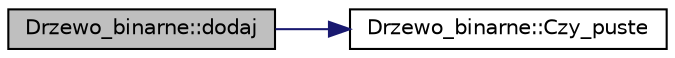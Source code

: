 digraph G
{
  edge [fontname="Helvetica",fontsize="10",labelfontname="Helvetica",labelfontsize="10"];
  node [fontname="Helvetica",fontsize="10",shape=record];
  rankdir="LR";
  Node1 [label="Drzewo_binarne::dodaj",height=0.2,width=0.4,color="black", fillcolor="grey75", style="filled" fontcolor="black"];
  Node1 -> Node2 [color="midnightblue",fontsize="10",style="solid",fontname="Helvetica"];
  Node2 [label="Drzewo_binarne::Czy_puste",height=0.2,width=0.4,color="black", fillcolor="white", style="filled",URL="$class_drzewo__binarne.html#aa9e767a3f55ca4d93e5eab7d8d27633d",tooltip="Czy drzewo jest puste."];
}
